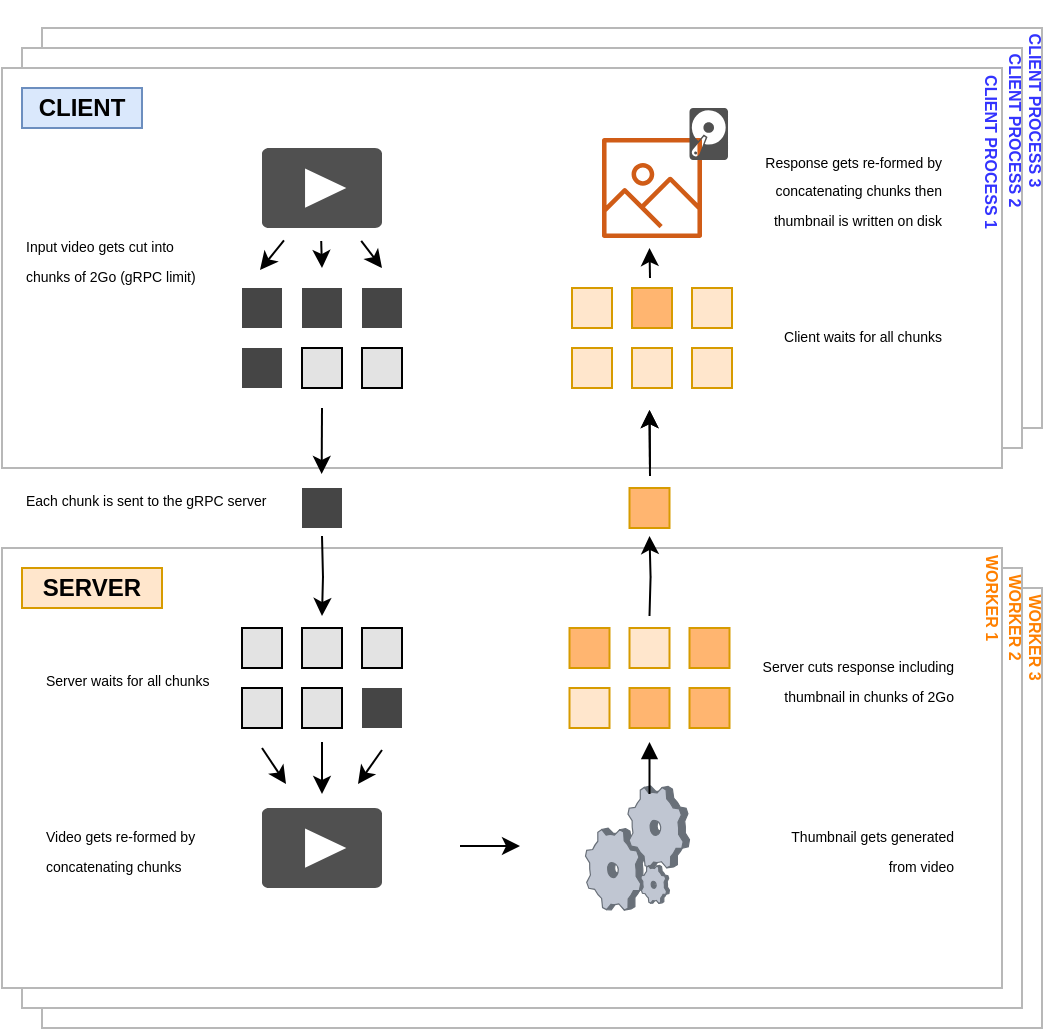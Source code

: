 <mxfile version="14.9.6" type="device"><diagram id="Waqzhy8qRsoh648kv8rd" name="Page-1"><mxGraphModel dx="981" dy="588" grid="1" gridSize="10" guides="1" tooltips="1" connect="1" arrows="1" fold="1" page="1" pageScale="1" pageWidth="850" pageHeight="1100" math="0" shadow="0"><root><mxCell id="0"/><mxCell id="1" parent="0"/><mxCell id="eX7yyEB6p6cTQQZB85eH-6" value="" style="rounded=0;whiteSpace=wrap;html=1;strokeColor=#B8B8B8;" vertex="1" parent="1"><mxGeometry x="160" y="190" width="500" height="200" as="geometry"/></mxCell><mxCell id="eX7yyEB6p6cTQQZB85eH-5" value="" style="rounded=0;whiteSpace=wrap;html=1;strokeColor=#B8B8B8;" vertex="1" parent="1"><mxGeometry x="150" y="200" width="500" height="200" as="geometry"/></mxCell><mxCell id="6MXX3fR_qb3qhmrRDrKc-2" value="" style="rounded=0;whiteSpace=wrap;html=1;strokeColor=#B8B8B8;" parent="1" vertex="1"><mxGeometry x="160" y="470" width="500" height="220" as="geometry"/></mxCell><mxCell id="6MXX3fR_qb3qhmrRDrKc-1" value="" style="rounded=0;whiteSpace=wrap;html=1;strokeColor=#B8B8B8;" parent="1" vertex="1"><mxGeometry x="150" y="460" width="500" height="220" as="geometry"/></mxCell><mxCell id="qaZXrStqZUyYQqrosL_B-2" value="" style="rounded=0;whiteSpace=wrap;html=1;strokeColor=#B8B8B8;" parent="1" vertex="1"><mxGeometry x="140" y="210" width="500" height="200" as="geometry"/></mxCell><mxCell id="qaZXrStqZUyYQqrosL_B-1" value="&lt;b&gt;CLIENT&lt;/b&gt;" style="text;html=1;align=center;verticalAlign=middle;whiteSpace=wrap;rounded=0;fillColor=#dae8fc;strokeColor=#6c8ebf;" parent="1" vertex="1"><mxGeometry x="150" y="220" width="60" height="20" as="geometry"/></mxCell><mxCell id="qaZXrStqZUyYQqrosL_B-3" value="" style="rounded=0;whiteSpace=wrap;html=1;strokeColor=#B8B8B8;" parent="1" vertex="1"><mxGeometry x="140" y="450" width="500" height="220" as="geometry"/></mxCell><mxCell id="qaZXrStqZUyYQqrosL_B-4" value="&lt;b&gt;SERVER&lt;/b&gt;" style="text;html=1;strokeColor=#d79b00;fillColor=#ffe6cc;align=center;verticalAlign=middle;whiteSpace=wrap;rounded=0;" parent="1" vertex="1"><mxGeometry x="150" y="460" width="70" height="20" as="geometry"/></mxCell><mxCell id="qaZXrStqZUyYQqrosL_B-5" value="" style="pointerEvents=1;shadow=0;dashed=0;html=1;strokeColor=none;fillColor=#505050;labelPosition=center;verticalLabelPosition=bottom;verticalAlign=top;outlineConnect=0;align=center;shape=mxgraph.office.concepts.video_play;" parent="1" vertex="1"><mxGeometry x="270" y="250" width="60" height="40" as="geometry"/></mxCell><mxCell id="qaZXrStqZUyYQqrosL_B-9" value="" style="rounded=0;whiteSpace=wrap;html=1;fillColor=#454545;strokeColor=none;" parent="1" vertex="1"><mxGeometry x="260" y="320" width="20" height="20" as="geometry"/></mxCell><mxCell id="qaZXrStqZUyYQqrosL_B-10" value="" style="rounded=0;whiteSpace=wrap;html=1;fillColor=#454545;strokeColor=none;" parent="1" vertex="1"><mxGeometry x="290" y="320" width="20" height="20" as="geometry"/></mxCell><mxCell id="qaZXrStqZUyYQqrosL_B-11" value="" style="rounded=0;whiteSpace=wrap;html=1;fillColor=#454545;strokeColor=none;" parent="1" vertex="1"><mxGeometry x="320" y="320" width="20" height="20" as="geometry"/></mxCell><mxCell id="qaZXrStqZUyYQqrosL_B-12" value="" style="rounded=0;whiteSpace=wrap;html=1;fillColor=#E3E3E3;" parent="1" vertex="1"><mxGeometry x="290" y="490" width="20" height="20" as="geometry"/></mxCell><mxCell id="qaZXrStqZUyYQqrosL_B-30" style="edgeStyle=orthogonalEdgeStyle;rounded=0;orthogonalLoop=1;jettySize=auto;html=1;entryX=0.5;entryY=0;entryDx=0;entryDy=0;" parent="1" edge="1"><mxGeometry relative="1" as="geometry"><mxPoint x="300" y="444" as="sourcePoint"/><mxPoint x="300" y="484" as="targetPoint"/></mxGeometry></mxCell><mxCell id="qaZXrStqZUyYQqrosL_B-13" value="" style="rounded=0;whiteSpace=wrap;html=1;fillColor=#454545;strokeColor=none;" parent="1" vertex="1"><mxGeometry x="290" y="420" width="20" height="20" as="geometry"/></mxCell><mxCell id="qaZXrStqZUyYQqrosL_B-14" value="" style="rounded=0;whiteSpace=wrap;html=1;fillColor=#454545;strokeColor=none;" parent="1" vertex="1"><mxGeometry x="260" y="350" width="20" height="20" as="geometry"/></mxCell><mxCell id="qaZXrStqZUyYQqrosL_B-15" value="&lt;font style=&quot;font-size: 7px&quot;&gt;Input video gets cut into chunks of 2Go (gRPC limit)&lt;/font&gt;" style="text;html=1;strokeColor=none;fillColor=none;align=left;verticalAlign=middle;whiteSpace=wrap;rounded=0;" parent="1" vertex="1"><mxGeometry x="150" y="290" width="90" height="30" as="geometry"/></mxCell><mxCell id="qaZXrStqZUyYQqrosL_B-16" value="&lt;font style=&quot;font-size: 7px&quot;&gt;Each chunk is sent to the gRPC server&lt;/font&gt;" style="text;html=1;strokeColor=none;fillColor=none;align=left;verticalAlign=middle;whiteSpace=wrap;rounded=0;" parent="1" vertex="1"><mxGeometry x="150" y="410" width="130" height="30" as="geometry"/></mxCell><mxCell id="qaZXrStqZUyYQqrosL_B-17" value="" style="rounded=0;whiteSpace=wrap;html=1;fillColor=#E3E3E3;" parent="1" vertex="1"><mxGeometry x="260" y="520" width="20" height="20" as="geometry"/></mxCell><mxCell id="qaZXrStqZUyYQqrosL_B-18" value="" style="rounded=0;whiteSpace=wrap;html=1;fillColor=#E3E3E3;" parent="1" vertex="1"><mxGeometry x="290" y="520" width="20" height="20" as="geometry"/></mxCell><mxCell id="qaZXrStqZUyYQqrosL_B-19" value="" style="rounded=0;whiteSpace=wrap;html=1;fillColor=#454545;strokeColor=none;" parent="1" vertex="1"><mxGeometry x="320" y="520" width="20" height="20" as="geometry"/></mxCell><mxCell id="qaZXrStqZUyYQqrosL_B-20" value="" style="rounded=0;whiteSpace=wrap;html=1;fillColor=#E3E3E3;" parent="1" vertex="1"><mxGeometry x="260" y="490" width="20" height="20" as="geometry"/></mxCell><mxCell id="qaZXrStqZUyYQqrosL_B-21" value="" style="rounded=0;whiteSpace=wrap;html=1;fillColor=#E3E3E3;" parent="1" vertex="1"><mxGeometry x="320" y="490" width="20" height="20" as="geometry"/></mxCell><mxCell id="qaZXrStqZUyYQqrosL_B-22" value="" style="rounded=0;whiteSpace=wrap;html=1;fillColor=#E3E3E3;" parent="1" vertex="1"><mxGeometry x="290" y="350" width="20" height="20" as="geometry"/></mxCell><mxCell id="qaZXrStqZUyYQqrosL_B-23" value="" style="rounded=0;whiteSpace=wrap;html=1;fillColor=#E3E3E3;" parent="1" vertex="1"><mxGeometry x="320" y="350" width="20" height="20" as="geometry"/></mxCell><mxCell id="qaZXrStqZUyYQqrosL_B-27" value="&lt;font style=&quot;font-size: 7px&quot;&gt;Server waits for all chunks&lt;/font&gt;" style="text;html=1;strokeColor=none;fillColor=none;align=left;verticalAlign=middle;whiteSpace=wrap;rounded=0;" parent="1" vertex="1"><mxGeometry x="160" y="505" width="90" height="20" as="geometry"/></mxCell><mxCell id="qaZXrStqZUyYQqrosL_B-31" value="" style="endArrow=classic;html=1;" parent="1" edge="1"><mxGeometry width="50" height="50" relative="1" as="geometry"><mxPoint x="299.6" y="296.48" as="sourcePoint"/><mxPoint x="300" y="310" as="targetPoint"/></mxGeometry></mxCell><mxCell id="qaZXrStqZUyYQqrosL_B-32" style="edgeStyle=orthogonalEdgeStyle;rounded=0;orthogonalLoop=1;jettySize=auto;html=1;entryX=0.5;entryY=0;entryDx=0;entryDy=0;" parent="1" edge="1"><mxGeometry relative="1" as="geometry"><mxPoint x="300" y="380" as="sourcePoint"/><mxPoint x="299.83" y="413" as="targetPoint"/></mxGeometry></mxCell><mxCell id="qaZXrStqZUyYQqrosL_B-34" value="" style="pointerEvents=1;shadow=0;dashed=0;html=1;strokeColor=none;fillColor=#505050;labelPosition=center;verticalLabelPosition=bottom;verticalAlign=top;outlineConnect=0;align=center;shape=mxgraph.office.concepts.video_play;" parent="1" vertex="1"><mxGeometry x="270" y="580" width="60" height="40" as="geometry"/></mxCell><mxCell id="qaZXrStqZUyYQqrosL_B-35" value="&lt;span style=&quot;font-size: 7px&quot;&gt;Video gets re-formed by concatenating chunks&lt;/span&gt;" style="text;html=1;strokeColor=none;fillColor=none;align=left;verticalAlign=middle;whiteSpace=wrap;rounded=0;" parent="1" vertex="1"><mxGeometry x="160" y="590" width="107.5" height="20" as="geometry"/></mxCell><mxCell id="qaZXrStqZUyYQqrosL_B-36" style="edgeStyle=orthogonalEdgeStyle;rounded=0;orthogonalLoop=1;jettySize=auto;html=1;" parent="1" edge="1"><mxGeometry relative="1" as="geometry"><mxPoint x="379" y="599" as="sourcePoint"/><mxPoint x="399" y="599" as="targetPoint"/><Array as="points"><mxPoint x="369" y="599"/></Array></mxGeometry></mxCell><mxCell id="qaZXrStqZUyYQqrosL_B-37" value="" style="verticalLabelPosition=bottom;aspect=fixed;html=1;verticalAlign=top;strokeColor=none;align=center;outlineConnect=0;shape=mxgraph.citrix.process;fillColor=#E3E3E3;" parent="1" vertex="1"><mxGeometry x="431.75" y="569" width="52" height="62" as="geometry"/></mxCell><mxCell id="qaZXrStqZUyYQqrosL_B-40" value="&lt;span style=&quot;font-size: 7px&quot;&gt;Thumbnail gets generated &lt;br&gt;from video&lt;/span&gt;" style="text;html=1;strokeColor=none;fillColor=none;align=right;verticalAlign=middle;whiteSpace=wrap;rounded=0;" parent="1" vertex="1"><mxGeometry x="510" y="590" width="107.5" height="20" as="geometry"/></mxCell><mxCell id="qaZXrStqZUyYQqrosL_B-41" style="edgeStyle=orthogonalEdgeStyle;rounded=0;orthogonalLoop=1;jettySize=auto;html=1;" parent="1" edge="1"><mxGeometry relative="1" as="geometry"><mxPoint x="300" y="547" as="sourcePoint"/><mxPoint x="300" y="573" as="targetPoint"/></mxGeometry></mxCell><mxCell id="qaZXrStqZUyYQqrosL_B-42" value="" style="rounded=0;whiteSpace=wrap;html=1;strokeColor=#d79b00;fillColor=#ffe6cc;" parent="1" vertex="1"><mxGeometry x="453.75" y="490" width="20" height="20" as="geometry"/></mxCell><mxCell id="qaZXrStqZUyYQqrosL_B-43" style="edgeStyle=orthogonalEdgeStyle;rounded=0;orthogonalLoop=1;jettySize=auto;html=1;entryX=0.5;entryY=0;entryDx=0;entryDy=0;" parent="1" edge="1"><mxGeometry relative="1" as="geometry"><mxPoint x="463.75" y="484" as="sourcePoint"/><mxPoint x="463.75" y="444" as="targetPoint"/></mxGeometry></mxCell><mxCell id="qaZXrStqZUyYQqrosL_B-44" value="" style="rounded=0;whiteSpace=wrap;html=1;strokeColor=#d79b00;fillColor=#FFB570;" parent="1" vertex="1"><mxGeometry x="453.75" y="420" width="20" height="20" as="geometry"/></mxCell><mxCell id="qaZXrStqZUyYQqrosL_B-45" value="" style="rounded=0;whiteSpace=wrap;html=1;strokeColor=#d79b00;fillColor=#ffe6cc;" parent="1" vertex="1"><mxGeometry x="423.75" y="520" width="20" height="20" as="geometry"/></mxCell><mxCell id="qaZXrStqZUyYQqrosL_B-46" value="" style="rounded=0;whiteSpace=wrap;html=1;strokeColor=#d79b00;fillColor=#FFB570;" parent="1" vertex="1"><mxGeometry x="453.75" y="520" width="20" height="20" as="geometry"/></mxCell><mxCell id="qaZXrStqZUyYQqrosL_B-47" value="" style="rounded=0;whiteSpace=wrap;html=1;strokeColor=#d79b00;fillColor=#FFB570;" parent="1" vertex="1"><mxGeometry x="483.75" y="520" width="20" height="20" as="geometry"/></mxCell><mxCell id="qaZXrStqZUyYQqrosL_B-48" value="" style="rounded=0;whiteSpace=wrap;html=1;strokeColor=#d79b00;fillColor=#FFB570;" parent="1" vertex="1"><mxGeometry x="423.75" y="490" width="20" height="20" as="geometry"/></mxCell><mxCell id="qaZXrStqZUyYQqrosL_B-49" value="" style="rounded=0;whiteSpace=wrap;html=1;strokeColor=#d79b00;fillColor=#FFB570;" parent="1" vertex="1"><mxGeometry x="483.75" y="490" width="20" height="20" as="geometry"/></mxCell><mxCell id="qaZXrStqZUyYQqrosL_B-50" style="edgeStyle=orthogonalEdgeStyle;rounded=0;orthogonalLoop=1;jettySize=auto;html=1;startArrow=block;startFill=1;endArrow=none;endFill=0;" parent="1" edge="1"><mxGeometry relative="1" as="geometry"><mxPoint x="463.75" y="547" as="sourcePoint"/><mxPoint x="463.75" y="573" as="targetPoint"/></mxGeometry></mxCell><mxCell id="qaZXrStqZUyYQqrosL_B-51" value="" style="endArrow=classic;html=1;" parent="1" edge="1"><mxGeometry width="50" height="50" relative="1" as="geometry"><mxPoint x="319.6" y="296.48" as="sourcePoint"/><mxPoint x="330" y="310" as="targetPoint"/></mxGeometry></mxCell><mxCell id="qaZXrStqZUyYQqrosL_B-54" value="" style="endArrow=classic;html=1;" parent="1" edge="1"><mxGeometry width="50" height="50" relative="1" as="geometry"><mxPoint x="281.0" y="296.24" as="sourcePoint"/><mxPoint x="269" y="311" as="targetPoint"/><Array as="points"><mxPoint x="281" y="296"/></Array></mxGeometry></mxCell><mxCell id="qaZXrStqZUyYQqrosL_B-56" value="&lt;span style=&quot;font-size: 7px&quot;&gt;Server cuts response including thumbnail in chunks of 2Go&lt;/span&gt;" style="text;html=1;strokeColor=none;fillColor=none;align=right;verticalAlign=middle;whiteSpace=wrap;rounded=0;" parent="1" vertex="1"><mxGeometry x="510" y="505" width="107.5" height="20" as="geometry"/></mxCell><mxCell id="qaZXrStqZUyYQqrosL_B-57" value="" style="endArrow=classic;html=1;" parent="1" edge="1"><mxGeometry width="50" height="50" relative="1" as="geometry"><mxPoint x="330" y="551" as="sourcePoint"/><mxPoint x="318" y="568" as="targetPoint"/></mxGeometry></mxCell><mxCell id="qaZXrStqZUyYQqrosL_B-58" value="" style="endArrow=classic;html=1;" parent="1" edge="1"><mxGeometry width="50" height="50" relative="1" as="geometry"><mxPoint x="270" y="550" as="sourcePoint"/><mxPoint x="282" y="568" as="targetPoint"/></mxGeometry></mxCell><mxCell id="qaZXrStqZUyYQqrosL_B-59" value="" style="rounded=0;whiteSpace=wrap;html=1;fillColor=#ffe6cc;strokeColor=#d79b00;rotation=-180;" parent="1" vertex="1"><mxGeometry x="485" y="350" width="20" height="20" as="geometry"/></mxCell><mxCell id="qaZXrStqZUyYQqrosL_B-60" value="" style="rounded=0;whiteSpace=wrap;html=1;fillColor=#ffe6cc;strokeColor=#d79b00;rotation=-180;" parent="1" vertex="1"><mxGeometry x="455" y="350" width="20" height="20" as="geometry"/></mxCell><mxCell id="qaZXrStqZUyYQqrosL_B-61" value="" style="rounded=0;whiteSpace=wrap;html=1;fillColor=#ffe6cc;strokeColor=#d79b00;rotation=-180;" parent="1" vertex="1"><mxGeometry x="425" y="350" width="20" height="20" as="geometry"/></mxCell><mxCell id="qaZXrStqZUyYQqrosL_B-62" value="" style="rounded=0;whiteSpace=wrap;html=1;fillColor=#ffe6cc;strokeColor=#d79b00;rotation=-180;" parent="1" vertex="1"><mxGeometry x="485" y="320" width="20" height="20" as="geometry"/></mxCell><mxCell id="qaZXrStqZUyYQqrosL_B-63" value="" style="rounded=0;whiteSpace=wrap;html=1;rotation=-180;strokeColor=#d79b00;fillColor=#FFB570;" parent="1" vertex="1"><mxGeometry x="455" y="320" width="20" height="20" as="geometry"/></mxCell><mxCell id="qaZXrStqZUyYQqrosL_B-64" value="" style="rounded=0;whiteSpace=wrap;html=1;fillColor=#ffe6cc;rotation=-180;strokeColor=#d79b00;" parent="1" vertex="1"><mxGeometry x="425" y="320" width="20" height="20" as="geometry"/></mxCell><mxCell id="qaZXrStqZUyYQqrosL_B-69" value="&lt;span style=&quot;font-size: 7px ; text-align: left&quot;&gt;Client waits for all chunks&lt;/span&gt;" style="text;html=1;strokeColor=none;fillColor=none;align=right;verticalAlign=middle;whiteSpace=wrap;rounded=0;" parent="1" vertex="1"><mxGeometry x="503.75" y="333" width="107.5" height="20" as="geometry"/></mxCell><mxCell id="qaZXrStqZUyYQqrosL_B-70" style="edgeStyle=orthogonalEdgeStyle;rounded=0;orthogonalLoop=1;jettySize=auto;html=1;entryX=0.5;entryY=0;entryDx=0;entryDy=0;" parent="1" edge="1"><mxGeometry relative="1" as="geometry"><mxPoint x="464" y="410" as="sourcePoint"/><mxPoint x="463.75" y="381" as="targetPoint"/></mxGeometry></mxCell><mxCell id="qaZXrStqZUyYQqrosL_B-71" style="edgeStyle=orthogonalEdgeStyle;rounded=0;orthogonalLoop=1;jettySize=auto;html=1;entryX=0.5;entryY=0;entryDx=0;entryDy=0;" parent="1" edge="1"><mxGeometry relative="1" as="geometry"><mxPoint x="464" y="414" as="sourcePoint"/><mxPoint x="463.75" y="381" as="targetPoint"/></mxGeometry></mxCell><mxCell id="qaZXrStqZUyYQqrosL_B-72" value="" style="outlineConnect=0;fontColor=#232F3E;gradientColor=none;fillColor=#D05C17;strokeColor=none;dashed=0;verticalLabelPosition=bottom;verticalAlign=top;align=center;html=1;fontSize=12;fontStyle=0;aspect=fixed;pointerEvents=1;shape=mxgraph.aws4.container_registry_image;" parent="1" vertex="1"><mxGeometry x="440" y="245" width="50" height="50" as="geometry"/></mxCell><mxCell id="qaZXrStqZUyYQqrosL_B-74" style="edgeStyle=orthogonalEdgeStyle;rounded=0;orthogonalLoop=1;jettySize=auto;html=1;entryX=0.5;entryY=0;entryDx=0;entryDy=0;" parent="1" edge="1"><mxGeometry relative="1" as="geometry"><mxPoint x="464" y="315" as="sourcePoint"/><mxPoint x="463.75" y="300" as="targetPoint"/></mxGeometry></mxCell><mxCell id="qaZXrStqZUyYQqrosL_B-75" value="&lt;span style=&quot;font-size: 7px ; line-height: 100%&quot;&gt;Response gets re-formed by concatenating chunks then thumbnail is written on disk&lt;/span&gt;" style="text;html=1;strokeColor=none;fillColor=none;align=right;verticalAlign=middle;whiteSpace=wrap;rounded=0;" parent="1" vertex="1"><mxGeometry x="503.75" y="250" width="107.5" height="40" as="geometry"/></mxCell><mxCell id="qaZXrStqZUyYQqrosL_B-76" value="" style="pointerEvents=1;shadow=0;dashed=0;html=1;strokeColor=none;fillColor=#505050;labelPosition=center;verticalLabelPosition=bottom;verticalAlign=top;outlineConnect=0;align=center;shape=mxgraph.office.devices.hard_disk;" parent="1" vertex="1"><mxGeometry x="483.75" y="230" width="19.26" height="26" as="geometry"/></mxCell><mxCell id="eX7yyEB6p6cTQQZB85eH-2" value="&lt;font style=&quot;font-size: 8px&quot; color=&quot;#ff8000&quot;&gt;&lt;b&gt;WORKER 1&lt;/b&gt;&lt;/font&gt;" style="text;html=1;strokeColor=none;fillColor=none;align=center;verticalAlign=middle;whiteSpace=wrap;rounded=0;rotation=90;" vertex="1" parent="1"><mxGeometry x="601" y="465" width="70" height="20" as="geometry"/></mxCell><mxCell id="eX7yyEB6p6cTQQZB85eH-3" value="&lt;font style=&quot;font-size: 8px&quot; color=&quot;#ff8000&quot;&gt;&lt;b&gt;WORKER 2&lt;/b&gt;&lt;/font&gt;" style="text;html=1;strokeColor=none;fillColor=none;align=center;verticalAlign=middle;whiteSpace=wrap;rounded=0;rotation=90;" vertex="1" parent="1"><mxGeometry x="612.25" y="475" width="70" height="20" as="geometry"/></mxCell><mxCell id="eX7yyEB6p6cTQQZB85eH-4" value="&lt;font style=&quot;font-size: 8px&quot; color=&quot;#ff8000&quot;&gt;&lt;b&gt;WORKER 3&lt;/b&gt;&lt;/font&gt;" style="text;html=1;strokeColor=none;fillColor=none;align=center;verticalAlign=middle;whiteSpace=wrap;rounded=0;rotation=90;" vertex="1" parent="1"><mxGeometry x="622.25" y="485" width="70" height="20" as="geometry"/></mxCell><mxCell id="eX7yyEB6p6cTQQZB85eH-7" value="&lt;font style=&quot;font-size: 8px&quot; color=&quot;#3333ff&quot;&gt;&lt;b&gt;CLIENT PROCESS 1&lt;/b&gt;&lt;/font&gt;" style="text;html=1;strokeColor=none;fillColor=none;align=center;verticalAlign=middle;whiteSpace=wrap;rounded=0;rotation=90;" vertex="1" parent="1"><mxGeometry x="581.5" y="241.5" width="109" height="20" as="geometry"/></mxCell><mxCell id="eX7yyEB6p6cTQQZB85eH-8" value="&lt;font style=&quot;font-size: 8px&quot; color=&quot;#3333ff&quot;&gt;&lt;b&gt;CLIENT PROCESS 2&lt;/b&gt;&lt;/font&gt;" style="text;html=1;strokeColor=none;fillColor=none;align=center;verticalAlign=middle;whiteSpace=wrap;rounded=0;rotation=90;" vertex="1" parent="1"><mxGeometry x="592.75" y="231" width="109" height="20" as="geometry"/></mxCell><mxCell id="eX7yyEB6p6cTQQZB85eH-9" value="&lt;font style=&quot;font-size: 8px&quot; color=&quot;#3333ff&quot;&gt;&lt;b&gt;CLIENT PROCESS 3&lt;/b&gt;&lt;/font&gt;" style="text;html=1;strokeColor=none;fillColor=none;align=center;verticalAlign=middle;whiteSpace=wrap;rounded=0;rotation=90;" vertex="1" parent="1"><mxGeometry x="602.75" y="221" width="109" height="20" as="geometry"/></mxCell></root></mxGraphModel></diagram></mxfile>